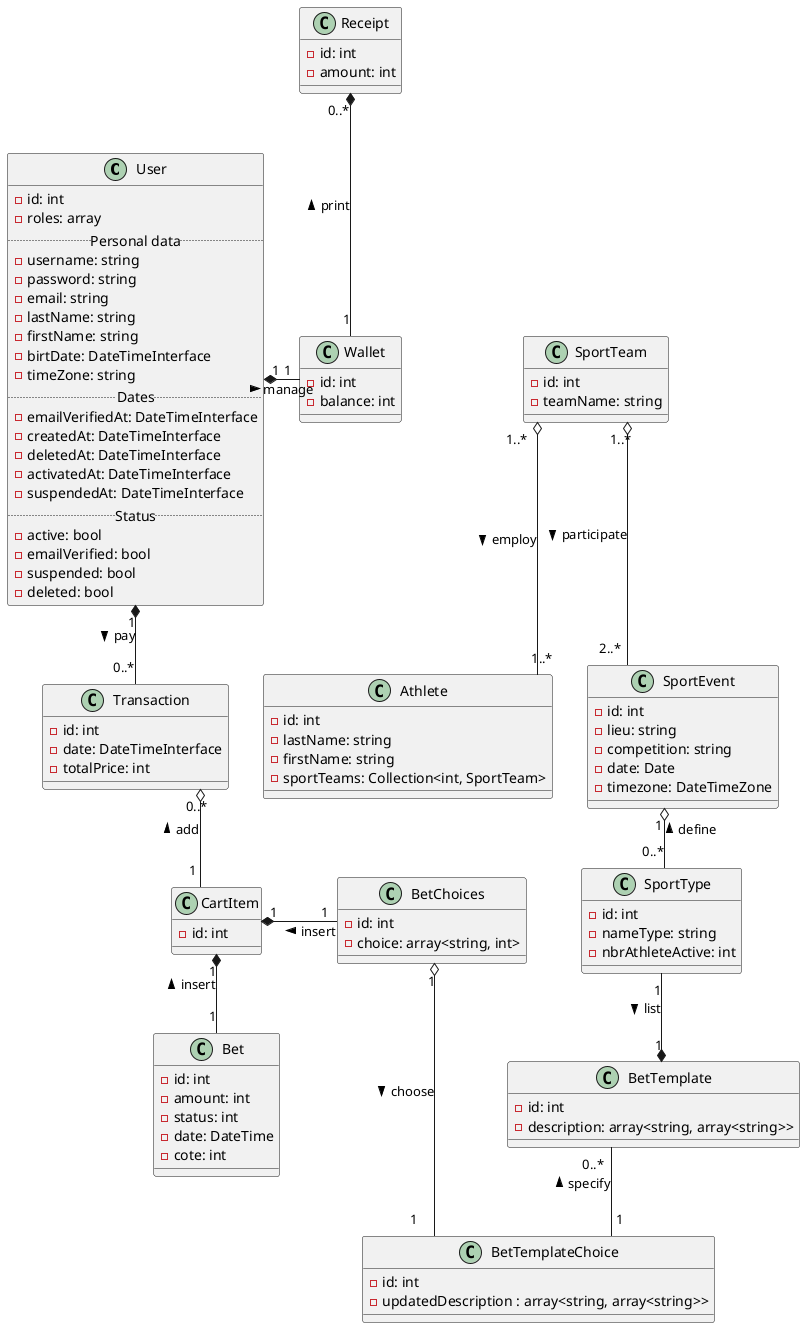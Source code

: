 @startuml

skinparam linetype ortho

' Human management
class User {
    -id: int
    -roles: array
    ..Personal data..
    -username: string
    -password: string
    -email: string
    -lastName: string
    -firstName: string
    -birtDate: DateTimeInterface
    -timeZone: string
    ..Dates..
    -emailVerifiedAt: DateTimeInterface
    -createdAt: DateTimeInterface
    -deletedAt: DateTimeInterface
    -activatedAt: DateTimeInterface
    -suspendedAt: DateTimeInterface
    ..Status..
    -active: bool
    -emailVerified: bool
    -suspended: bool
    -deleted: bool
}

class Athlete {
    -id: int
    -lastName: string
    -firstName: string
    -sportTeams: Collection<int, SportTeam>
}

' Money management
class Receipt{
    -id: int
    -amount: int
}

class Wallet {
    -id: int
    -balance: int
}

'History
class Transaction{
    -id: int
    -date: DateTimeInterface
    -totalPrice: int
}

class CartItem{
    -id: int
}

'Bets
class Bet {
    -id: int
    -amount: int
    -status: int
    -date: DateTime
    -cote: int
}

class BetChoices{
    -id: int
    -choice: array<string, int>
}

class BetTemplate{
    -id: int
    -description: array<string, array<string>>
}

class BetTemplateChoice{
    -id: int
    -updatedDescription : array<string, array<string>>
}

' Sport management
class SportEvent {
    -id: int
    -lieu: string
    -competition: string
    -date: Date
    -timezone: DateTimeZone
}

class SportTeam {
    -id: int
    -teamName: string
}

class SportType {
    -id: int
    -nameType: string
    -nbrAthleteActive: int
}

' ========================================================================='

' Relation
User "1" *- "1" Wallet : manage >
User "1" *-- "0..*" Transaction : pay >
Receipt "0..*" *-- "1" Wallet : print <
CartItem "1" *- "1" BetChoices : insert <
CartItem "1" *-- "1" Bet : insert <
SportType "1" --* "1" BetTemplate : list >


SportTeam "1..*" o-- "1..*" Athlete : employ >
Transaction "0..*" o-- "1" CartItem : add <
SportTeam "1..*" o-- "2..*" SportEvent : participate >
SportEvent "1" o-- "0..*" SportType : define <
BetChoices "1" o--- "1" BetTemplateChoice: choose >


BetTemplate "0..*" -- "1" BetTemplateChoice : specify <

@enduml
